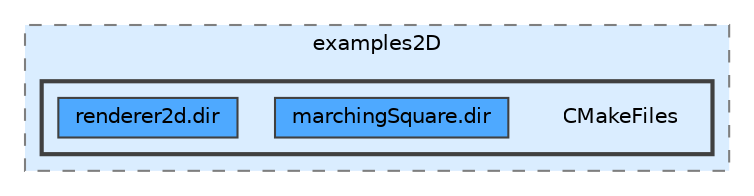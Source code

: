 digraph "build/examples/examples2D/CMakeFiles"
{
 // LATEX_PDF_SIZE
  bgcolor="transparent";
  edge [fontname=Helvetica,fontsize=10,labelfontname=Helvetica,labelfontsize=10];
  node [fontname=Helvetica,fontsize=10,shape=box,height=0.2,width=0.4];
  compound=true
  subgraph clusterdir_80cddbc369787b66203f29a6df7ac239 {
    graph [ bgcolor="#daedff", pencolor="grey50", label="examples2D", fontname=Helvetica,fontsize=10 style="filled,dashed", URL="dir_80cddbc369787b66203f29a6df7ac239.html",tooltip=""]
  subgraph clusterdir_564c67c9d74dc30d6ea95909c0a16318 {
    graph [ bgcolor="#daedff", pencolor="grey25", label="", fontname=Helvetica,fontsize=10 style="filled,bold", URL="dir_564c67c9d74dc30d6ea95909c0a16318.html",tooltip=""]
    dir_564c67c9d74dc30d6ea95909c0a16318 [shape=plaintext, label="CMakeFiles"];
  dir_3fd5965d6d98129e61f76dab77ae0961 [label="marchingSquare.dir", fillcolor="#4ea9ff", color="grey25", style="filled", URL="dir_3fd5965d6d98129e61f76dab77ae0961.html",tooltip=""];
  dir_78e7c8bdc4f7ae095787dd017210c4d1 [label="renderer2d.dir", fillcolor="#4ea9ff", color="grey25", style="filled", URL="dir_78e7c8bdc4f7ae095787dd017210c4d1.html",tooltip=""];
  }
  }
}
